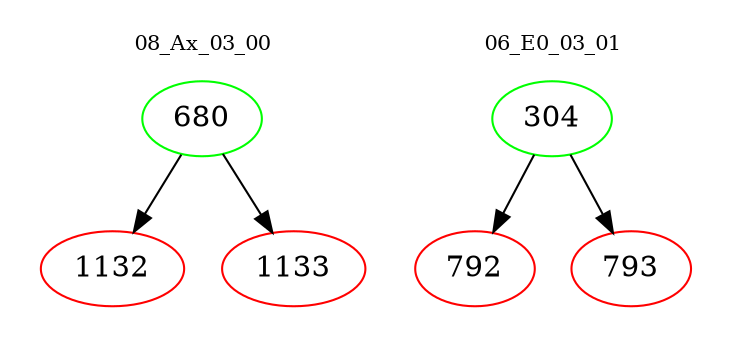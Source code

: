 digraph{
subgraph cluster_0 {
color = white
label = "08_Ax_03_00";
fontsize=10;
T0_680 [label="680", color="green"]
T0_680 -> T0_1132 [color="black"]
T0_1132 [label="1132", color="red"]
T0_680 -> T0_1133 [color="black"]
T0_1133 [label="1133", color="red"]
}
subgraph cluster_1 {
color = white
label = "06_E0_03_01";
fontsize=10;
T1_304 [label="304", color="green"]
T1_304 -> T1_792 [color="black"]
T1_792 [label="792", color="red"]
T1_304 -> T1_793 [color="black"]
T1_793 [label="793", color="red"]
}
}
